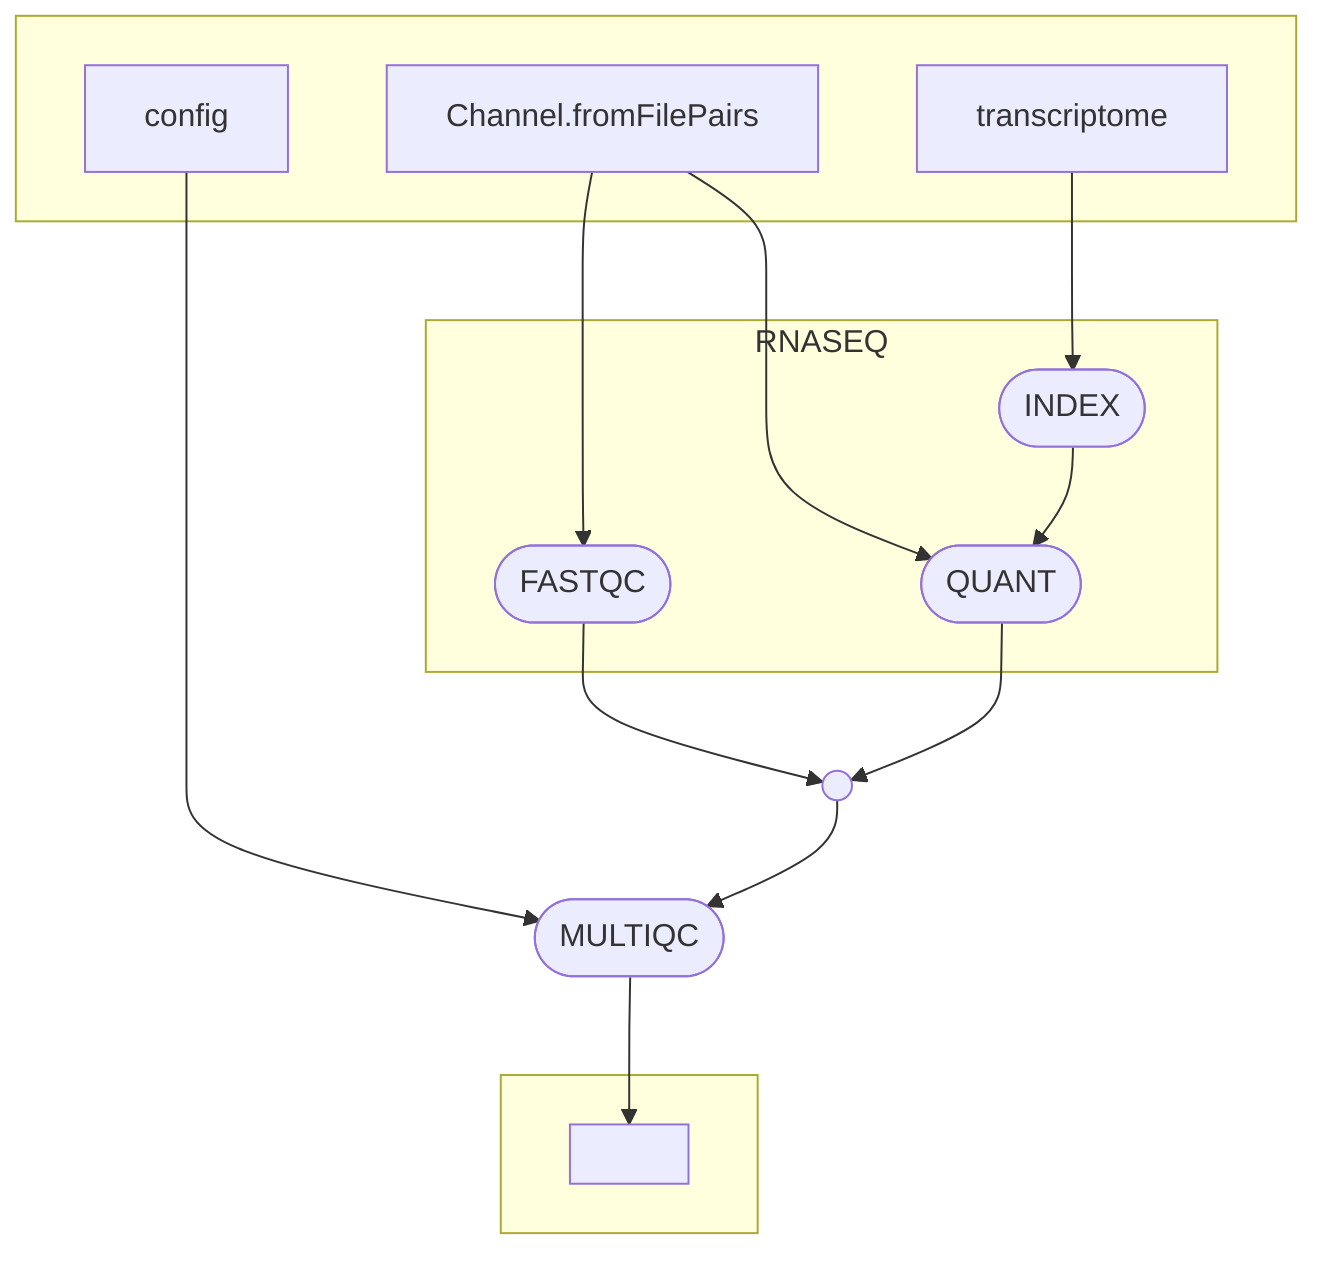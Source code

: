flowchart TD
    subgraph " "
    v0["Channel.fromFilePairs"]
    v1["transcriptome"]
    v7["config"]
    end
    subgraph RNASEQ
    v2([INDEX])
    v3([FASTQC])
    v4([QUANT])
    end
    v8([MULTIQC])
    subgraph " "
    v9[" "]
    end
    v5(( ))
    v0 --> v3
    v0 --> v4
    v1 --> v2
    v2 --> v4
    v3 --> v5
    v4 --> v5
    v7 --> v8
    v5 --> v8
    v8 --> v9